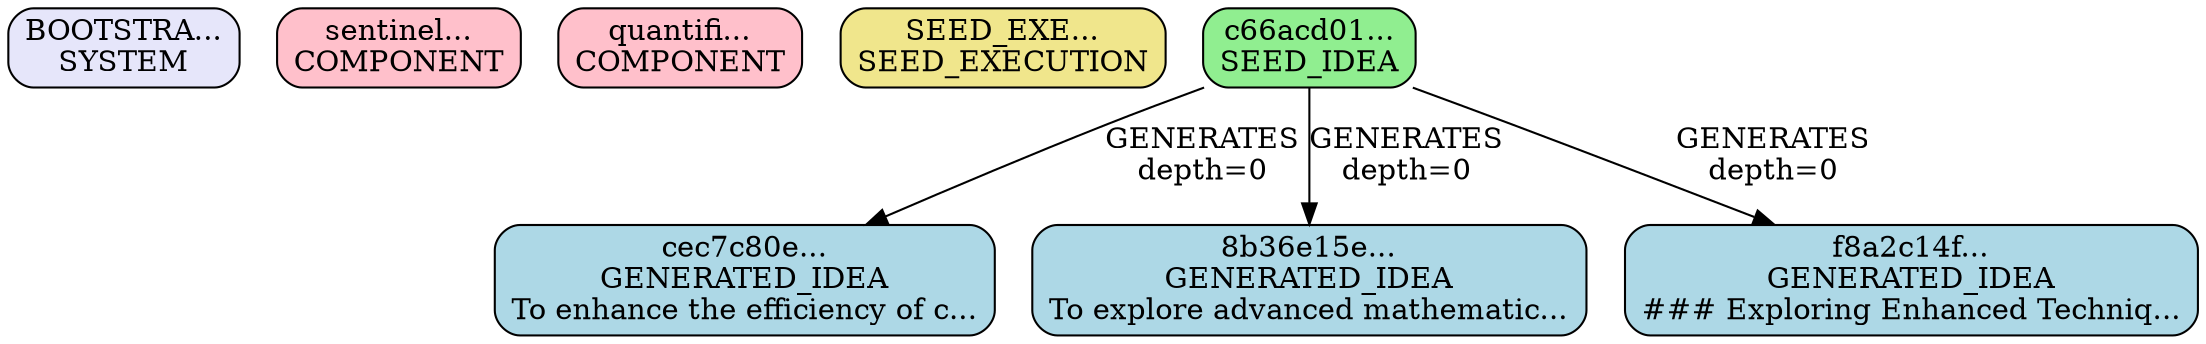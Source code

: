 digraph ExecutionDAG {
    rankdir=TB;
    node [shape=box, style=rounded];
    "BOOTSTRAP" [label="BOOTSTRA...\nSYSTEM", fillcolor=lavender, style="rounded,filled"];
    "sentinel_instance_01" [label="sentinel...\nCOMPONENT", fillcolor=pink, style="rounded,filled"];
    "quantifier_agent_primary" [label="quantifi...\nCOMPONENT", fillcolor=pink, style="rounded,filled"];
    "SEED_EXEC_prime counting" [label="SEED_EXE...\nSEED_EXECUTION", fillcolor=khaki, style="rounded,filled"];
    "c66acd01-b70b-4482-a712-01851da7a12d" [label="c66acd01...\nSEED_IDEA", fillcolor=lightgreen, style="rounded,filled"];
    "cec7c80e-1e92-41de-80e5-ceab6a17624a" [label="cec7c80e...\nGENERATED_IDEA\nTo enhance the efficiency of c...", fillcolor=lightblue, style="rounded,filled"];
    "8b36e15e-de64-4b3b-bfe6-ab58cb7933fd" [label="8b36e15e...\nGENERATED_IDEA\nTo explore advanced mathematic...", fillcolor=lightblue, style="rounded,filled"];
    "f8a2c14f-2f89-43e0-9d73-a0c57ff8e5bc" [label="f8a2c14f...\nGENERATED_IDEA\n### Exploring Enhanced Techniq...", fillcolor=lightblue, style="rounded,filled"];
    "c66acd01-b70b-4482-a712-01851da7a12d" -> "cec7c80e-1e92-41de-80e5-ceab6a17624a" [label="GENERATES\ndepth=0"];
    "c66acd01-b70b-4482-a712-01851da7a12d" -> "8b36e15e-de64-4b3b-bfe6-ab58cb7933fd" [label="GENERATES\ndepth=0"];
    "c66acd01-b70b-4482-a712-01851da7a12d" -> "f8a2c14f-2f89-43e0-9d73-a0c57ff8e5bc" [label="GENERATES\ndepth=0"];
}